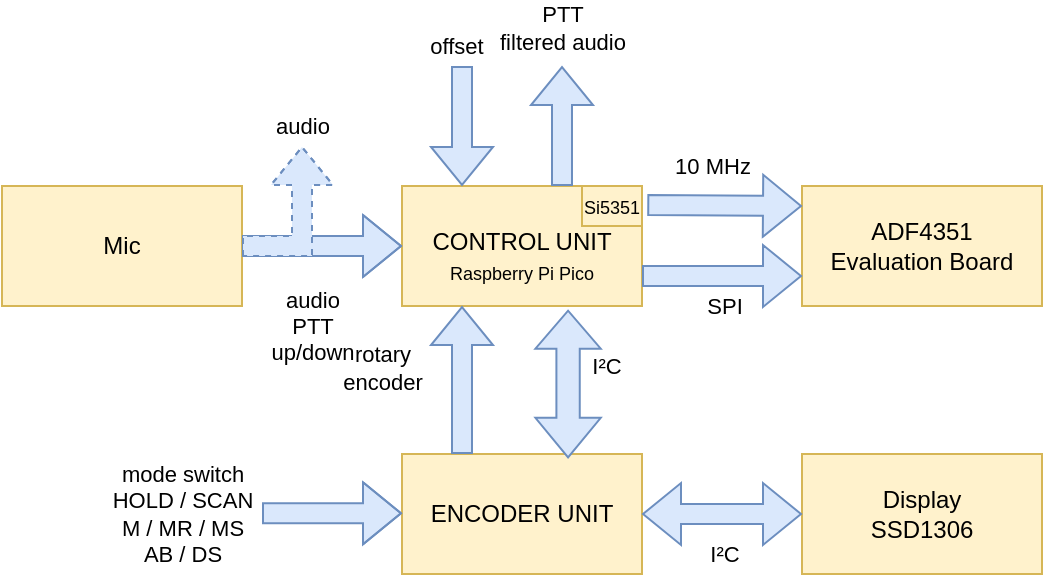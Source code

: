 <mxfile version="26.2.2">
  <diagram name="Seite-1" id="MMJsvqz9DJmHaiori6v3">
    <mxGraphModel dx="557" dy="681" grid="1" gridSize="10" guides="1" tooltips="1" connect="1" arrows="1" fold="1" page="1" pageScale="1" pageWidth="1169" pageHeight="827" math="0" shadow="0">
      <root>
        <mxCell id="0" />
        <mxCell id="1" parent="0" />
        <mxCell id="k-FTXKVmdJ3vicY7GIvl-1" value="CONTROL UNIT&lt;br&gt;&lt;font style=&quot;font-size: 9px;&quot;&gt;Raspberry Pi Pico&lt;/font&gt;" style="rounded=0;whiteSpace=wrap;html=1;fillColor=#fff2cc;strokeColor=#d6b656;spacingTop=10;" parent="1" vertex="1">
          <mxGeometry x="480" y="280" width="120" height="60" as="geometry" />
        </mxCell>
        <mxCell id="k-FTXKVmdJ3vicY7GIvl-2" value="ENCODER UNIT" style="rounded=0;whiteSpace=wrap;html=1;fillColor=#fff2cc;strokeColor=#d6b656;" parent="1" vertex="1">
          <mxGeometry x="480" y="414" width="120" height="60" as="geometry" />
        </mxCell>
        <mxCell id="k-FTXKVmdJ3vicY7GIvl-3" value="" style="shape=flexArrow;endArrow=classic;startArrow=classic;html=1;rounded=0;width=11.667;startSize=6.258;fillColor=#dae8fc;strokeColor=#6c8ebf;exitX=0.692;exitY=0.036;exitDx=0;exitDy=0;exitPerimeter=0;entryX=0.692;entryY=1.031;entryDx=0;entryDy=0;entryPerimeter=0;" parent="1" target="k-FTXKVmdJ3vicY7GIvl-1" edge="1" source="k-FTXKVmdJ3vicY7GIvl-2">
          <mxGeometry width="100" height="100" relative="1" as="geometry">
            <mxPoint x="561" y="410" as="sourcePoint" />
            <mxPoint x="563" y="350" as="targetPoint" />
          </mxGeometry>
        </mxCell>
        <mxCell id="k-FTXKVmdJ3vicY7GIvl-4" value="I²C&lt;div&gt;&lt;br&gt;&lt;/div&gt;" style="edgeLabel;html=1;align=center;verticalAlign=middle;resizable=0;points=[];" parent="k-FTXKVmdJ3vicY7GIvl-3" vertex="1" connectable="0">
          <mxGeometry x="-0.212" y="-4" relative="1" as="geometry">
            <mxPoint x="15" y="-10" as="offset" />
          </mxGeometry>
        </mxCell>
        <mxCell id="k-FTXKVmdJ3vicY7GIvl-5" value="" style="shape=flexArrow;endArrow=classic;html=1;rounded=0;entryX=0.25;entryY=1;entryDx=0;entryDy=0;exitX=0.25;exitY=0;exitDx=0;exitDy=0;fillColor=#dae8fc;strokeColor=#6c8ebf;" parent="1" source="k-FTXKVmdJ3vicY7GIvl-2" target="k-FTXKVmdJ3vicY7GIvl-1" edge="1">
          <mxGeometry width="50" height="50" relative="1" as="geometry">
            <mxPoint x="550" y="630" as="sourcePoint" />
            <mxPoint x="600" y="580" as="targetPoint" />
          </mxGeometry>
        </mxCell>
        <mxCell id="k-FTXKVmdJ3vicY7GIvl-6" value="rotary&lt;div&gt;encoder&lt;/div&gt;" style="edgeLabel;html=1;align=center;verticalAlign=middle;resizable=0;points=[];" parent="k-FTXKVmdJ3vicY7GIvl-5" vertex="1" connectable="0">
          <mxGeometry x="0.227" relative="1" as="geometry">
            <mxPoint x="-40" y="2" as="offset" />
          </mxGeometry>
        </mxCell>
        <mxCell id="k-FTXKVmdJ3vicY7GIvl-7" value="Display&lt;br&gt;SSD1306" style="rounded=0;whiteSpace=wrap;html=1;fillColor=#fff2cc;strokeColor=#d6b656;" parent="1" vertex="1">
          <mxGeometry x="680" y="414" width="120" height="60" as="geometry" />
        </mxCell>
        <mxCell id="k-FTXKVmdJ3vicY7GIvl-8" value="" style="shape=flexArrow;endArrow=classic;startArrow=classic;html=1;rounded=0;entryX=0;entryY=0.5;entryDx=0;entryDy=0;exitX=1;exitY=0.5;exitDx=0;exitDy=0;fillColor=#dae8fc;strokeColor=#6c8ebf;" parent="1" source="k-FTXKVmdJ3vicY7GIvl-2" target="k-FTXKVmdJ3vicY7GIvl-7" edge="1">
          <mxGeometry width="100" height="100" relative="1" as="geometry">
            <mxPoint x="530" y="624" as="sourcePoint" />
            <mxPoint x="630" y="524" as="targetPoint" />
          </mxGeometry>
        </mxCell>
        <mxCell id="k-FTXKVmdJ3vicY7GIvl-9" value="I²C" style="edgeLabel;html=1;align=center;verticalAlign=middle;resizable=0;points=[];" parent="k-FTXKVmdJ3vicY7GIvl-8" vertex="1" connectable="0">
          <mxGeometry x="-0.058" y="-4" relative="1" as="geometry">
            <mxPoint x="3" y="16" as="offset" />
          </mxGeometry>
        </mxCell>
        <mxCell id="k-FTXKVmdJ3vicY7GIvl-10" value="ADF4351&lt;br&gt;Evaluation Board" style="rounded=0;whiteSpace=wrap;html=1;fillColor=#fff2cc;strokeColor=#d6b656;" parent="1" vertex="1">
          <mxGeometry x="680" y="280" width="120" height="60" as="geometry" />
        </mxCell>
        <mxCell id="k-FTXKVmdJ3vicY7GIvl-12" value="" style="shape=flexArrow;endArrow=classic;html=1;rounded=0;entryX=0;entryY=0.75;entryDx=0;entryDy=0;exitX=1;exitY=0.75;exitDx=0;exitDy=0;fillColor=#dae8fc;strokeColor=#6c8ebf;" parent="1" source="k-FTXKVmdJ3vicY7GIvl-1" target="k-FTXKVmdJ3vicY7GIvl-10" edge="1">
          <mxGeometry width="50" height="50" relative="1" as="geometry">
            <mxPoint x="550" y="630" as="sourcePoint" />
            <mxPoint x="600" y="580" as="targetPoint" />
          </mxGeometry>
        </mxCell>
        <mxCell id="k-FTXKVmdJ3vicY7GIvl-13" value="SPI" style="edgeLabel;html=1;align=center;verticalAlign=middle;resizable=0;points=[];" parent="k-FTXKVmdJ3vicY7GIvl-12" vertex="1" connectable="0">
          <mxGeometry x="0.212" relative="1" as="geometry">
            <mxPoint x="-8" y="15" as="offset" />
          </mxGeometry>
        </mxCell>
        <mxCell id="k-FTXKVmdJ3vicY7GIvl-14" value="" style="shape=flexArrow;endArrow=classic;html=1;rounded=0;entryX=0;entryY=0.167;entryDx=0;entryDy=0;entryPerimeter=0;exitX=1.022;exitY=0.158;exitDx=0;exitDy=0;exitPerimeter=0;fillColor=#dae8fc;strokeColor=#6c8ebf;" parent="1" source="k-FTXKVmdJ3vicY7GIvl-1" target="k-FTXKVmdJ3vicY7GIvl-10" edge="1">
          <mxGeometry width="50" height="50" relative="1" as="geometry">
            <mxPoint x="550" y="630" as="sourcePoint" />
            <mxPoint x="600" y="580" as="targetPoint" />
          </mxGeometry>
        </mxCell>
        <mxCell id="k-FTXKVmdJ3vicY7GIvl-15" value="10 MHz" style="edgeLabel;html=1;align=center;verticalAlign=middle;resizable=0;points=[];" parent="k-FTXKVmdJ3vicY7GIvl-14" vertex="1" connectable="0">
          <mxGeometry x="-0.179" y="-7" relative="1" as="geometry">
            <mxPoint y="-27" as="offset" />
          </mxGeometry>
        </mxCell>
        <mxCell id="k-FTXKVmdJ3vicY7GIvl-16" value="Mic" style="rounded=0;whiteSpace=wrap;html=1;fillColor=#fff2cc;strokeColor=#d6b656;" parent="1" vertex="1">
          <mxGeometry x="280" y="280" width="120" height="60" as="geometry" />
        </mxCell>
        <mxCell id="k-FTXKVmdJ3vicY7GIvl-17" value="" style="shape=flexArrow;endArrow=classic;html=1;rounded=0;exitX=1;exitY=0.5;exitDx=0;exitDy=0;entryX=0;entryY=0.5;entryDx=0;entryDy=0;fillColor=#dae8fc;strokeColor=#6c8ebf;" parent="1" source="k-FTXKVmdJ3vicY7GIvl-16" target="k-FTXKVmdJ3vicY7GIvl-1" edge="1">
          <mxGeometry width="50" height="50" relative="1" as="geometry">
            <mxPoint x="550" y="630" as="sourcePoint" />
            <mxPoint x="460" y="310" as="targetPoint" />
            <Array as="points">
              <mxPoint x="440" y="310" />
              <mxPoint x="450" y="310" />
            </Array>
          </mxGeometry>
        </mxCell>
        <mxCell id="k-FTXKVmdJ3vicY7GIvl-18" value="audio&lt;br&gt;PTT&lt;div&gt;up/down&lt;/div&gt;" style="edgeLabel;html=1;align=center;verticalAlign=middle;resizable=0;points=[];" parent="k-FTXKVmdJ3vicY7GIvl-17" vertex="1" connectable="0">
          <mxGeometry x="-0.121" y="-3" relative="1" as="geometry">
            <mxPoint y="37" as="offset" />
          </mxGeometry>
        </mxCell>
        <mxCell id="k-FTXKVmdJ3vicY7GIvl-19" value="" style="shape=flexArrow;endArrow=classic;html=1;rounded=0;fillColor=#dae8fc;strokeColor=#6c8ebf;dashed=1;" parent="1" edge="1">
          <mxGeometry width="50" height="50" relative="1" as="geometry">
            <mxPoint x="400" y="310" as="sourcePoint" />
            <mxPoint x="430" y="260" as="targetPoint" />
            <Array as="points">
              <mxPoint x="430" y="310" />
            </Array>
          </mxGeometry>
        </mxCell>
        <mxCell id="k-FTXKVmdJ3vicY7GIvl-21" value="audio" style="edgeLabel;html=1;align=center;verticalAlign=middle;resizable=0;points=[];" parent="k-FTXKVmdJ3vicY7GIvl-19" vertex="1" connectable="0">
          <mxGeometry x="0.783" y="4" relative="1" as="geometry">
            <mxPoint x="4" y="-19" as="offset" />
          </mxGeometry>
        </mxCell>
        <mxCell id="k-FTXKVmdJ3vicY7GIvl-24" value="" style="shape=flexArrow;endArrow=classic;html=1;rounded=0;exitX=0.167;exitY=0;exitDx=0;exitDy=0;exitPerimeter=0;fillColor=#dae8fc;strokeColor=#6c8ebf;" parent="1" edge="1">
          <mxGeometry width="50" height="50" relative="1" as="geometry">
            <mxPoint x="560" y="280" as="sourcePoint" />
            <mxPoint x="560" y="220" as="targetPoint" />
          </mxGeometry>
        </mxCell>
        <mxCell id="k-FTXKVmdJ3vicY7GIvl-27" value="PTT&lt;br&gt;filtered audio" style="edgeLabel;html=1;align=center;verticalAlign=middle;resizable=0;points=[];" parent="k-FTXKVmdJ3vicY7GIvl-24" vertex="1" connectable="0">
          <mxGeometry x="0.489" y="-4" relative="1" as="geometry">
            <mxPoint x="-4" y="-35" as="offset" />
          </mxGeometry>
        </mxCell>
        <mxCell id="k-FTXKVmdJ3vicY7GIvl-25" value="" style="shape=flexArrow;endArrow=classic;html=1;rounded=0;fillColor=#dae8fc;strokeColor=#6c8ebf;" parent="1" edge="1">
          <mxGeometry width="50" height="50" relative="1" as="geometry">
            <mxPoint x="410" y="443.66" as="sourcePoint" />
            <mxPoint x="480" y="443.66" as="targetPoint" />
            <Array as="points">
              <mxPoint x="430" y="443.66" />
            </Array>
          </mxGeometry>
        </mxCell>
        <mxCell id="k-FTXKVmdJ3vicY7GIvl-26" value="mode switch&lt;div&gt;HOLD / SCAN&lt;/div&gt;&lt;div&gt;M / MR / MS&lt;/div&gt;&lt;div&gt;AB / DS&lt;/div&gt;" style="edgeLabel;html=1;align=center;verticalAlign=middle;resizable=0;points=[];" parent="k-FTXKVmdJ3vicY7GIvl-25" vertex="1" connectable="0">
          <mxGeometry x="0.039" y="-2" relative="1" as="geometry">
            <mxPoint x="-77" y="-2" as="offset" />
          </mxGeometry>
        </mxCell>
        <mxCell id="tMLCc7i3y53SgAMErcq--1" value="" style="shape=flexArrow;endArrow=classic;html=1;rounded=0;exitX=0.167;exitY=0;exitDx=0;exitDy=0;exitPerimeter=0;fillColor=#dae8fc;strokeColor=#6c8ebf;" edge="1" parent="1">
          <mxGeometry width="50" height="50" relative="1" as="geometry">
            <mxPoint x="510" y="220" as="sourcePoint" />
            <mxPoint x="510" y="280" as="targetPoint" />
          </mxGeometry>
        </mxCell>
        <mxCell id="tMLCc7i3y53SgAMErcq--3" value="offset" style="edgeLabel;html=1;align=center;verticalAlign=middle;resizable=0;points=[];" vertex="1" connectable="0" parent="tMLCc7i3y53SgAMErcq--1">
          <mxGeometry x="0.048" y="-3" relative="1" as="geometry">
            <mxPoint y="-42" as="offset" />
          </mxGeometry>
        </mxCell>
        <mxCell id="tMLCc7i3y53SgAMErcq--4" value="&lt;font style=&quot;font-size: 9px;&quot;&gt;Si5351&lt;/font&gt;" style="rounded=0;whiteSpace=wrap;html=1;fillColor=#fff2cc;strokeColor=#d6b656;" vertex="1" parent="1">
          <mxGeometry x="570" y="280" width="30" height="20" as="geometry" />
        </mxCell>
      </root>
    </mxGraphModel>
  </diagram>
</mxfile>
